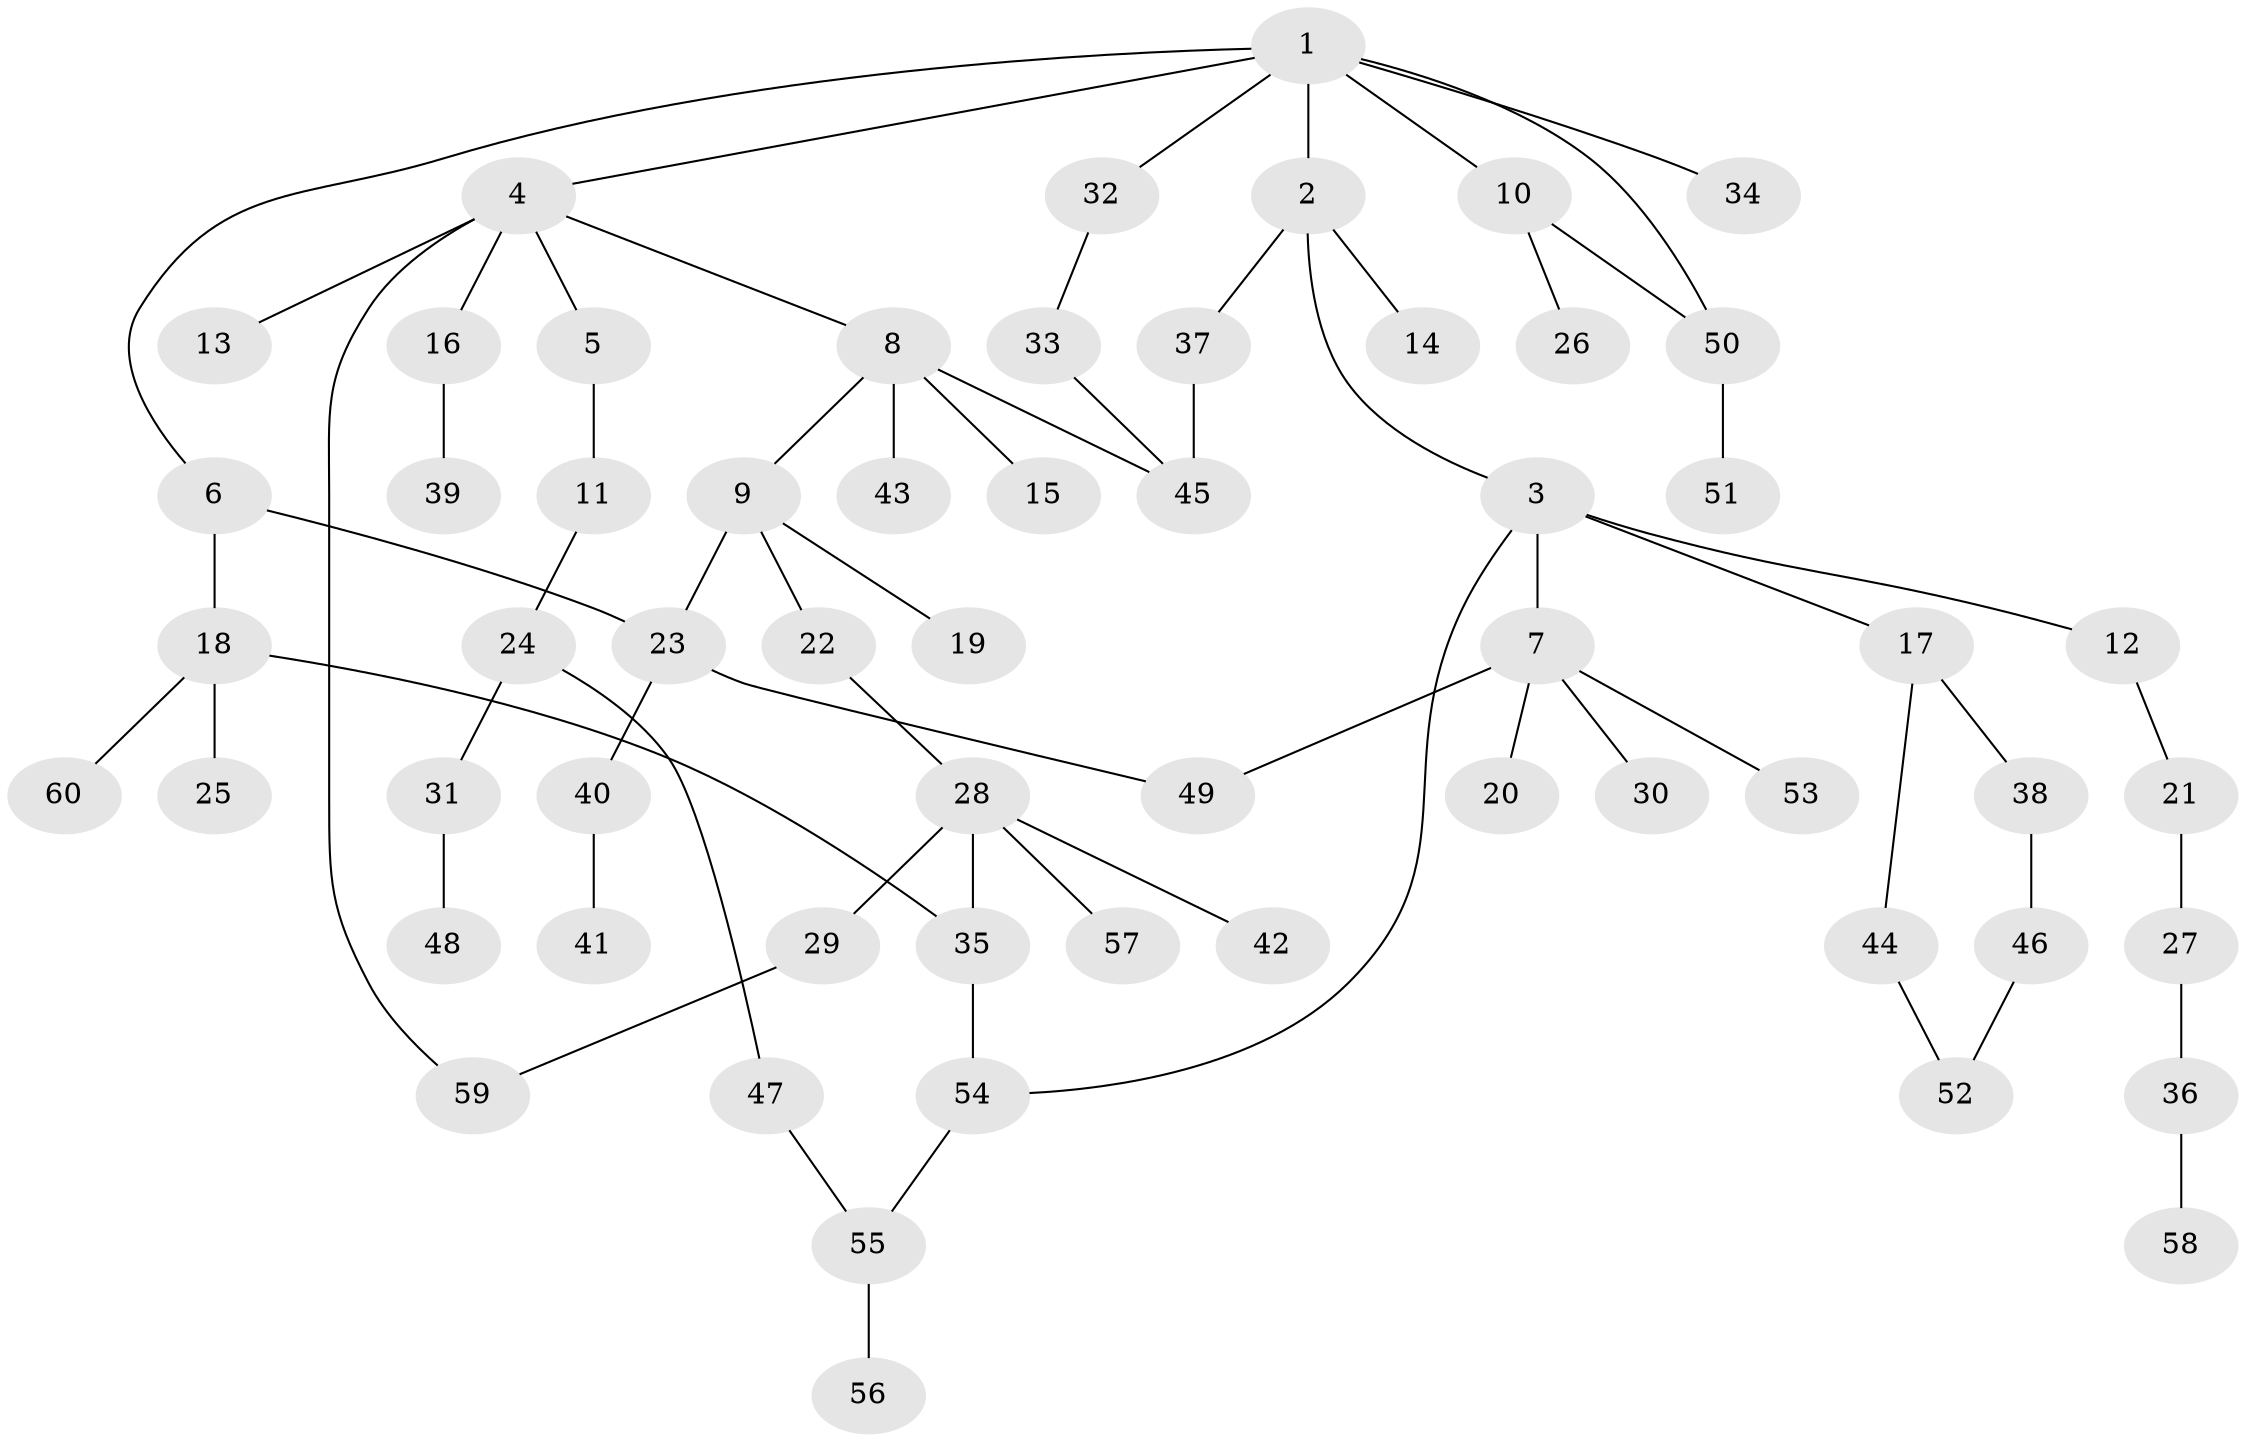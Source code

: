 // Generated by graph-tools (version 1.1) at 2025/42/03/09/25 04:42:16]
// undirected, 60 vertices, 69 edges
graph export_dot {
graph [start="1"]
  node [color=gray90,style=filled];
  1;
  2;
  3;
  4;
  5;
  6;
  7;
  8;
  9;
  10;
  11;
  12;
  13;
  14;
  15;
  16;
  17;
  18;
  19;
  20;
  21;
  22;
  23;
  24;
  25;
  26;
  27;
  28;
  29;
  30;
  31;
  32;
  33;
  34;
  35;
  36;
  37;
  38;
  39;
  40;
  41;
  42;
  43;
  44;
  45;
  46;
  47;
  48;
  49;
  50;
  51;
  52;
  53;
  54;
  55;
  56;
  57;
  58;
  59;
  60;
  1 -- 2;
  1 -- 4;
  1 -- 6;
  1 -- 10;
  1 -- 32;
  1 -- 34;
  1 -- 50;
  2 -- 3;
  2 -- 14;
  2 -- 37;
  3 -- 7;
  3 -- 12;
  3 -- 17;
  3 -- 54;
  4 -- 5;
  4 -- 8;
  4 -- 13;
  4 -- 16;
  4 -- 59;
  5 -- 11;
  6 -- 18;
  6 -- 23;
  7 -- 20;
  7 -- 30;
  7 -- 53;
  7 -- 49;
  8 -- 9;
  8 -- 15;
  8 -- 43;
  8 -- 45;
  9 -- 19;
  9 -- 22;
  9 -- 23;
  10 -- 26;
  10 -- 50;
  11 -- 24;
  12 -- 21;
  16 -- 39;
  17 -- 38;
  17 -- 44;
  18 -- 25;
  18 -- 60;
  18 -- 35;
  21 -- 27;
  22 -- 28;
  23 -- 40;
  23 -- 49;
  24 -- 31;
  24 -- 47;
  27 -- 36;
  28 -- 29;
  28 -- 35;
  28 -- 42;
  28 -- 57;
  29 -- 59;
  31 -- 48;
  32 -- 33;
  33 -- 45;
  35 -- 54;
  36 -- 58;
  37 -- 45;
  38 -- 46;
  40 -- 41;
  44 -- 52;
  46 -- 52;
  47 -- 55;
  50 -- 51;
  54 -- 55;
  55 -- 56;
}
